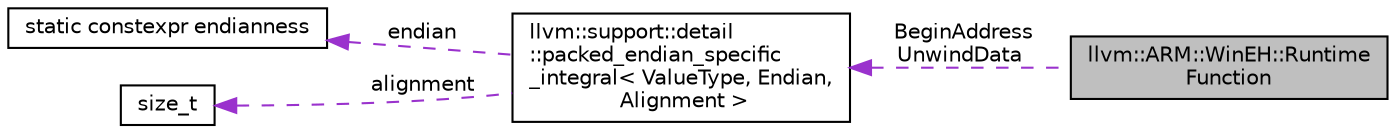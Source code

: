 digraph "llvm::ARM::WinEH::RuntimeFunction"
{
 // LATEX_PDF_SIZE
  bgcolor="transparent";
  edge [fontname="Helvetica",fontsize="10",labelfontname="Helvetica",labelfontsize="10"];
  node [fontname="Helvetica",fontsize="10",shape="box"];
  rankdir="LR";
  Node1 [label="llvm::ARM::WinEH::Runtime\lFunction",height=0.2,width=0.4,color="black", fillcolor="grey75", style="filled", fontcolor="black",tooltip="RuntimeFunction - An entry in the table of procedure data (.pdata)"];
  Node2 -> Node1 [dir="back",color="darkorchid3",fontsize="10",style="dashed",label=" BeginAddress\nUnwindData" ,fontname="Helvetica"];
  Node2 [label="llvm::support::detail\l::packed_endian_specific\l_integral\< ValueType, Endian,\l Alignment \>",height=0.2,width=0.4,color="black",URL="$structllvm_1_1support_1_1detail_1_1packed__endian__specific__integral.html",tooltip=" "];
  Node3 -> Node2 [dir="back",color="darkorchid3",fontsize="10",style="dashed",label=" endian" ,fontname="Helvetica"];
  Node3 [label="static constexpr endianness",height=0.2,width=0.4,color="black",tooltip=" "];
  Node4 -> Node2 [dir="back",color="darkorchid3",fontsize="10",style="dashed",label=" alignment" ,fontname="Helvetica"];
  Node4 [label="size_t",height=0.2,width=0.4,color="black",tooltip=" "];
}
